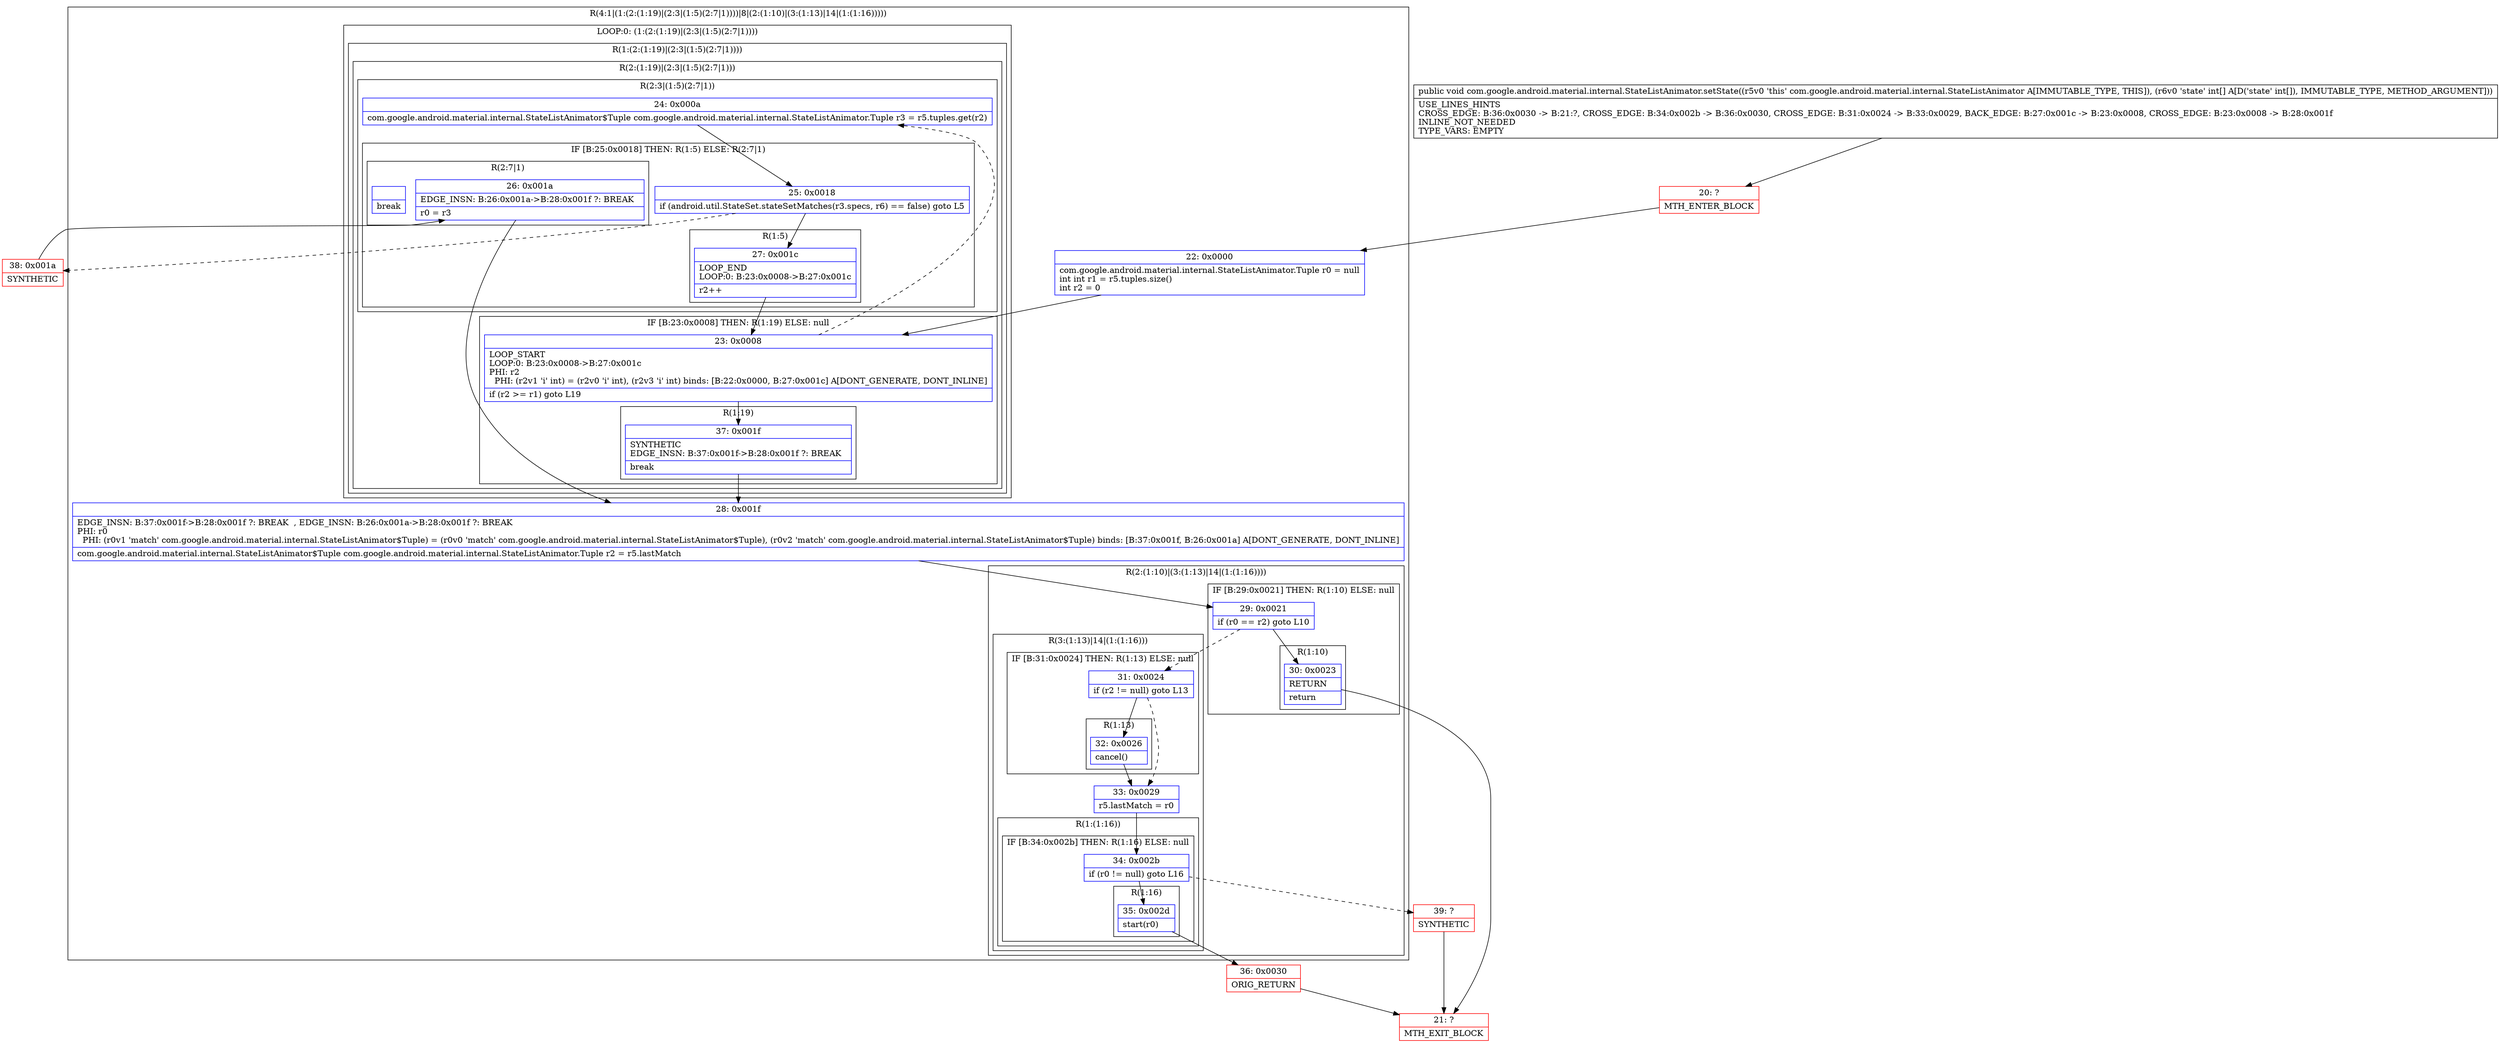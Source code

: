 digraph "CFG forcom.google.android.material.internal.StateListAnimator.setState([I)V" {
subgraph cluster_Region_767428046 {
label = "R(4:1|(1:(2:(1:19)|(2:3|(1:5)(2:7|1))))|8|(2:(1:10)|(3:(1:13)|14|(1:(1:16)))))";
node [shape=record,color=blue];
Node_22 [shape=record,label="{22\:\ 0x0000|com.google.android.material.internal.StateListAnimator.Tuple r0 = null\lint int r1 = r5.tuples.size()\lint r2 = 0\l}"];
subgraph cluster_LoopRegion_1804938909 {
label = "LOOP:0: (1:(2:(1:19)|(2:3|(1:5)(2:7|1))))";
node [shape=record,color=blue];
subgraph cluster_Region_1778148758 {
label = "R(1:(2:(1:19)|(2:3|(1:5)(2:7|1))))";
node [shape=record,color=blue];
subgraph cluster_Region_2137554535 {
label = "R(2:(1:19)|(2:3|(1:5)(2:7|1)))";
node [shape=record,color=blue];
subgraph cluster_IfRegion_1642065697 {
label = "IF [B:23:0x0008] THEN: R(1:19) ELSE: null";
node [shape=record,color=blue];
Node_23 [shape=record,label="{23\:\ 0x0008|LOOP_START\lLOOP:0: B:23:0x0008\-\>B:27:0x001c\lPHI: r2 \l  PHI: (r2v1 'i' int) = (r2v0 'i' int), (r2v3 'i' int) binds: [B:22:0x0000, B:27:0x001c] A[DONT_GENERATE, DONT_INLINE]\l|if (r2 \>= r1) goto L19\l}"];
subgraph cluster_Region_446076077 {
label = "R(1:19)";
node [shape=record,color=blue];
Node_37 [shape=record,label="{37\:\ 0x001f|SYNTHETIC\lEDGE_INSN: B:37:0x001f\-\>B:28:0x001f ?: BREAK  \l|break\l}"];
}
}
subgraph cluster_Region_1401338331 {
label = "R(2:3|(1:5)(2:7|1))";
node [shape=record,color=blue];
Node_24 [shape=record,label="{24\:\ 0x000a|com.google.android.material.internal.StateListAnimator$Tuple com.google.android.material.internal.StateListAnimator.Tuple r3 = r5.tuples.get(r2)\l}"];
subgraph cluster_IfRegion_1401695504 {
label = "IF [B:25:0x0018] THEN: R(1:5) ELSE: R(2:7|1)";
node [shape=record,color=blue];
Node_25 [shape=record,label="{25\:\ 0x0018|if (android.util.StateSet.stateSetMatches(r3.specs, r6) == false) goto L5\l}"];
subgraph cluster_Region_694975517 {
label = "R(1:5)";
node [shape=record,color=blue];
Node_27 [shape=record,label="{27\:\ 0x001c|LOOP_END\lLOOP:0: B:23:0x0008\-\>B:27:0x001c\l|r2++\l}"];
}
subgraph cluster_Region_13923323 {
label = "R(2:7|1)";
node [shape=record,color=blue];
Node_26 [shape=record,label="{26\:\ 0x001a|EDGE_INSN: B:26:0x001a\-\>B:28:0x001f ?: BREAK  \l|r0 = r3\l}"];
Node_InsnContainer_1479913636 [shape=record,label="{|break\l}"];
}
}
}
}
}
}
Node_28 [shape=record,label="{28\:\ 0x001f|EDGE_INSN: B:37:0x001f\-\>B:28:0x001f ?: BREAK  , EDGE_INSN: B:26:0x001a\-\>B:28:0x001f ?: BREAK  \lPHI: r0 \l  PHI: (r0v1 'match' com.google.android.material.internal.StateListAnimator$Tuple) = (r0v0 'match' com.google.android.material.internal.StateListAnimator$Tuple), (r0v2 'match' com.google.android.material.internal.StateListAnimator$Tuple) binds: [B:37:0x001f, B:26:0x001a] A[DONT_GENERATE, DONT_INLINE]\l|com.google.android.material.internal.StateListAnimator$Tuple com.google.android.material.internal.StateListAnimator.Tuple r2 = r5.lastMatch\l}"];
subgraph cluster_Region_1391443681 {
label = "R(2:(1:10)|(3:(1:13)|14|(1:(1:16))))";
node [shape=record,color=blue];
subgraph cluster_IfRegion_1406723538 {
label = "IF [B:29:0x0021] THEN: R(1:10) ELSE: null";
node [shape=record,color=blue];
Node_29 [shape=record,label="{29\:\ 0x0021|if (r0 == r2) goto L10\l}"];
subgraph cluster_Region_1850239389 {
label = "R(1:10)";
node [shape=record,color=blue];
Node_30 [shape=record,label="{30\:\ 0x0023|RETURN\l|return\l}"];
}
}
subgraph cluster_Region_186154083 {
label = "R(3:(1:13)|14|(1:(1:16)))";
node [shape=record,color=blue];
subgraph cluster_IfRegion_1303668064 {
label = "IF [B:31:0x0024] THEN: R(1:13) ELSE: null";
node [shape=record,color=blue];
Node_31 [shape=record,label="{31\:\ 0x0024|if (r2 != null) goto L13\l}"];
subgraph cluster_Region_1087744773 {
label = "R(1:13)";
node [shape=record,color=blue];
Node_32 [shape=record,label="{32\:\ 0x0026|cancel()\l}"];
}
}
Node_33 [shape=record,label="{33\:\ 0x0029|r5.lastMatch = r0\l}"];
subgraph cluster_Region_898667307 {
label = "R(1:(1:16))";
node [shape=record,color=blue];
subgraph cluster_IfRegion_1456834747 {
label = "IF [B:34:0x002b] THEN: R(1:16) ELSE: null";
node [shape=record,color=blue];
Node_34 [shape=record,label="{34\:\ 0x002b|if (r0 != null) goto L16\l}"];
subgraph cluster_Region_1975349809 {
label = "R(1:16)";
node [shape=record,color=blue];
Node_35 [shape=record,label="{35\:\ 0x002d|start(r0)\l}"];
}
}
}
}
}
}
Node_20 [shape=record,color=red,label="{20\:\ ?|MTH_ENTER_BLOCK\l}"];
Node_38 [shape=record,color=red,label="{38\:\ 0x001a|SYNTHETIC\l}"];
Node_21 [shape=record,color=red,label="{21\:\ ?|MTH_EXIT_BLOCK\l}"];
Node_36 [shape=record,color=red,label="{36\:\ 0x0030|ORIG_RETURN\l}"];
Node_39 [shape=record,color=red,label="{39\:\ ?|SYNTHETIC\l}"];
MethodNode[shape=record,label="{public void com.google.android.material.internal.StateListAnimator.setState((r5v0 'this' com.google.android.material.internal.StateListAnimator A[IMMUTABLE_TYPE, THIS]), (r6v0 'state' int[] A[D('state' int[]), IMMUTABLE_TYPE, METHOD_ARGUMENT]))  | USE_LINES_HINTS\lCROSS_EDGE: B:36:0x0030 \-\> B:21:?, CROSS_EDGE: B:34:0x002b \-\> B:36:0x0030, CROSS_EDGE: B:31:0x0024 \-\> B:33:0x0029, BACK_EDGE: B:27:0x001c \-\> B:23:0x0008, CROSS_EDGE: B:23:0x0008 \-\> B:28:0x001f\lINLINE_NOT_NEEDED\lTYPE_VARS: EMPTY\l}"];
MethodNode -> Node_20;Node_22 -> Node_23;
Node_23 -> Node_24[style=dashed];
Node_23 -> Node_37;
Node_37 -> Node_28;
Node_24 -> Node_25;
Node_25 -> Node_27;
Node_25 -> Node_38[style=dashed];
Node_27 -> Node_23;
Node_26 -> Node_28;
Node_28 -> Node_29;
Node_29 -> Node_30;
Node_29 -> Node_31[style=dashed];
Node_30 -> Node_21;
Node_31 -> Node_32;
Node_31 -> Node_33[style=dashed];
Node_32 -> Node_33;
Node_33 -> Node_34;
Node_34 -> Node_35;
Node_34 -> Node_39[style=dashed];
Node_35 -> Node_36;
Node_20 -> Node_22;
Node_38 -> Node_26;
Node_36 -> Node_21;
Node_39 -> Node_21;
}

